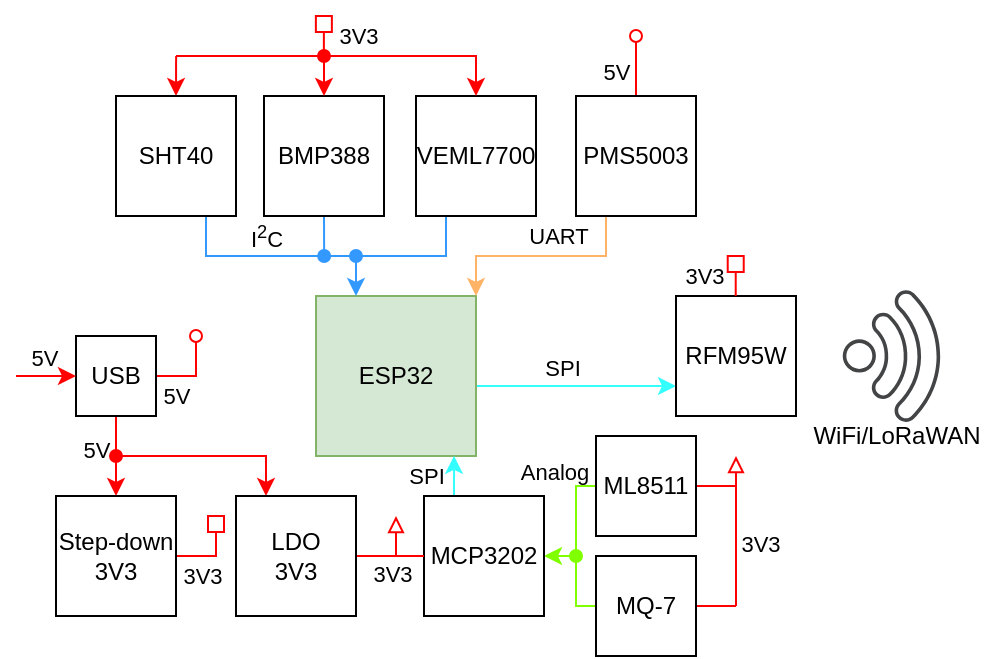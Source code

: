 <mxfile version="15.9.6" type="device"><diagram id="vivSt2kFHctPonEfBJ_j" name="Page-1"><mxGraphModel dx="559" dy="458" grid="1" gridSize="10" guides="1" tooltips="1" connect="1" arrows="1" fold="1" page="1" pageScale="1" pageWidth="827" pageHeight="1169" math="0" shadow="0"><root><mxCell id="0"/><mxCell id="1" parent="0"/><mxCell id="KdXzpf45Eht4HjGZyEPd-55" style="edgeStyle=orthogonalEdgeStyle;rounded=0;orthogonalLoop=1;jettySize=auto;html=1;exitX=1;exitY=0.75;exitDx=0;exitDy=0;entryX=0;entryY=0.75;entryDx=0;entryDy=0;startArrow=none;startFill=0;endArrow=classic;endFill=1;strokeColor=#33FFFF;" edge="1" parent="1" source="Bqol28fpl5zTHuKo9fqw-1" target="KdXzpf45Eht4HjGZyEPd-54"><mxGeometry relative="1" as="geometry"><Array as="points"><mxPoint x="440" y="285"/></Array></mxGeometry></mxCell><mxCell id="KdXzpf45Eht4HjGZyEPd-56" value="SPI" style="edgeLabel;html=1;align=center;verticalAlign=middle;resizable=0;points=[];labelBackgroundColor=none;" vertex="1" connectable="0" parent="KdXzpf45Eht4HjGZyEPd-55"><mxGeometry x="0.44" y="2" relative="1" as="geometry"><mxPoint x="-25" y="-7" as="offset"/></mxGeometry></mxCell><mxCell id="Bqol28fpl5zTHuKo9fqw-1" value="ESP32" style="whiteSpace=wrap;html=1;aspect=fixed;fillColor=#d5e8d4;strokeColor=#82b366;" parent="1" vertex="1"><mxGeometry x="360" y="240" width="80" height="80" as="geometry"/></mxCell><mxCell id="KdXzpf45Eht4HjGZyEPd-26" style="edgeStyle=orthogonalEdgeStyle;rounded=0;orthogonalLoop=1;jettySize=auto;html=1;exitX=0.5;exitY=1;exitDx=0;exitDy=0;entryX=0.5;entryY=0;entryDx=0;entryDy=0;startArrow=none;startFill=0;endArrow=classic;endFill=1;strokeColor=#FF0000;" edge="1" parent="1" source="Bqol28fpl5zTHuKo9fqw-2" target="KdXzpf45Eht4HjGZyEPd-10"><mxGeometry relative="1" as="geometry"/></mxCell><mxCell id="KdXzpf45Eht4HjGZyEPd-27" value="5V" style="edgeLabel;html=1;align=center;verticalAlign=middle;resizable=0;points=[];labelBackgroundColor=none;" vertex="1" connectable="0" parent="KdXzpf45Eht4HjGZyEPd-26"><mxGeometry x="-0.179" relative="1" as="geometry"><mxPoint x="-10" as="offset"/></mxGeometry></mxCell><mxCell id="KdXzpf45Eht4HjGZyEPd-34" style="edgeStyle=orthogonalEdgeStyle;rounded=0;orthogonalLoop=1;jettySize=auto;html=1;exitX=1;exitY=0.5;exitDx=0;exitDy=0;startArrow=none;startFill=0;endArrow=oval;endFill=0;strokeColor=#FF0000;" edge="1" parent="1" source="Bqol28fpl5zTHuKo9fqw-2"><mxGeometry relative="1" as="geometry"><mxPoint x="300" y="260" as="targetPoint"/></mxGeometry></mxCell><mxCell id="KdXzpf45Eht4HjGZyEPd-35" value="5V" style="edgeLabel;html=1;align=center;verticalAlign=middle;resizable=0;points=[];labelBackgroundColor=none;" vertex="1" connectable="0" parent="KdXzpf45Eht4HjGZyEPd-34"><mxGeometry x="-0.24" y="-1" relative="1" as="geometry"><mxPoint x="-5" y="9" as="offset"/></mxGeometry></mxCell><mxCell id="Bqol28fpl5zTHuKo9fqw-2" value="USB" style="whiteSpace=wrap;html=1;aspect=fixed;" parent="1" vertex="1"><mxGeometry x="240" y="260" width="40" height="40" as="geometry"/></mxCell><mxCell id="KdXzpf45Eht4HjGZyEPd-1" value="" style="sketch=0;pointerEvents=1;shadow=0;dashed=0;html=1;strokeColor=none;fillColor=#434445;aspect=fixed;labelPosition=center;verticalLabelPosition=bottom;verticalAlign=top;align=center;outlineConnect=0;shape=mxgraph.vvd.wi_fi;rotation=45;" vertex="1" parent="1"><mxGeometry x="630" y="245" width="50" height="50" as="geometry"/></mxCell><mxCell id="KdXzpf45Eht4HjGZyEPd-2" value="WiFi/LoRaWAN" style="text;html=1;align=center;verticalAlign=middle;resizable=0;points=[];autosize=1;strokeColor=none;fillColor=none;" vertex="1" parent="1"><mxGeometry x="600" y="300" width="100" height="20" as="geometry"/></mxCell><mxCell id="KdXzpf45Eht4HjGZyEPd-28" style="edgeStyle=orthogonalEdgeStyle;rounded=0;orthogonalLoop=1;jettySize=auto;html=1;exitX=1;exitY=0.5;exitDx=0;exitDy=0;startArrow=none;startFill=0;endArrow=box;endFill=0;strokeColor=#FF0000;" edge="1" parent="1" source="KdXzpf45Eht4HjGZyEPd-10"><mxGeometry relative="1" as="geometry"><mxPoint x="310" y="350" as="targetPoint"/><Array as="points"><mxPoint x="310" y="370"/></Array></mxGeometry></mxCell><mxCell id="KdXzpf45Eht4HjGZyEPd-29" value="3V3" style="edgeLabel;html=1;align=center;verticalAlign=middle;resizable=0;points=[];labelBackgroundColor=none;" vertex="1" connectable="0" parent="KdXzpf45Eht4HjGZyEPd-28"><mxGeometry x="-0.642" y="1" relative="1" as="geometry"><mxPoint x="6" y="11" as="offset"/></mxGeometry></mxCell><mxCell id="KdXzpf45Eht4HjGZyEPd-10" value="Step-down&lt;br&gt;3V3" style="whiteSpace=wrap;html=1;aspect=fixed;" vertex="1" parent="1"><mxGeometry x="230" y="340" width="60" height="60" as="geometry"/></mxCell><mxCell id="KdXzpf45Eht4HjGZyEPd-11" value="" style="endArrow=classic;html=1;rounded=0;strokeColor=#FF0000;" edge="1" parent="1"><mxGeometry width="50" height="50" relative="1" as="geometry"><mxPoint x="210" y="280" as="sourcePoint"/><mxPoint x="240" y="280" as="targetPoint"/></mxGeometry></mxCell><mxCell id="KdXzpf45Eht4HjGZyEPd-12" value="5V" style="edgeLabel;html=1;align=center;verticalAlign=middle;resizable=0;points=[];labelBackgroundColor=none;" vertex="1" connectable="0" parent="KdXzpf45Eht4HjGZyEPd-11"><mxGeometry x="-0.61" relative="1" as="geometry"><mxPoint x="8" y="-9" as="offset"/></mxGeometry></mxCell><mxCell id="KdXzpf45Eht4HjGZyEPd-17" style="edgeStyle=orthogonalEdgeStyle;rounded=0;orthogonalLoop=1;jettySize=auto;html=1;exitX=0.5;exitY=0;exitDx=0;exitDy=0;strokeColor=#FF0000;endArrow=none;endFill=0;startArrow=classic;startFill=1;" edge="1" parent="1" source="KdXzpf45Eht4HjGZyEPd-13"><mxGeometry relative="1" as="geometry"><mxPoint x="290.056" y="120" as="targetPoint"/></mxGeometry></mxCell><mxCell id="KdXzpf45Eht4HjGZyEPd-22" style="edgeStyle=orthogonalEdgeStyle;rounded=0;orthogonalLoop=1;jettySize=auto;html=1;exitX=0.75;exitY=1;exitDx=0;exitDy=0;entryX=0.25;entryY=0;entryDx=0;entryDy=0;startArrow=none;startFill=0;endArrow=classic;endFill=1;strokeColor=#3399FF;" edge="1" parent="1" source="KdXzpf45Eht4HjGZyEPd-13" target="Bqol28fpl5zTHuKo9fqw-1"><mxGeometry relative="1" as="geometry"/></mxCell><mxCell id="KdXzpf45Eht4HjGZyEPd-25" value="I&lt;sup&gt;2&lt;/sup&gt;C" style="edgeLabel;html=1;align=center;verticalAlign=middle;resizable=0;points=[];labelBackgroundColor=none;" vertex="1" connectable="0" parent="KdXzpf45Eht4HjGZyEPd-22"><mxGeometry x="-0.177" relative="1" as="geometry"><mxPoint x="2" y="-10" as="offset"/></mxGeometry></mxCell><mxCell id="KdXzpf45Eht4HjGZyEPd-13" value="SHT40" style="whiteSpace=wrap;html=1;aspect=fixed;" vertex="1" parent="1"><mxGeometry x="260" y="140" width="60" height="60" as="geometry"/></mxCell><mxCell id="KdXzpf45Eht4HjGZyEPd-23" style="edgeStyle=orthogonalEdgeStyle;rounded=0;orthogonalLoop=1;jettySize=auto;html=1;exitX=0.5;exitY=1;exitDx=0;exitDy=0;startArrow=none;startFill=0;endArrow=oval;endFill=1;strokeColor=#3399FF;" edge="1" parent="1" source="KdXzpf45Eht4HjGZyEPd-14"><mxGeometry relative="1" as="geometry"><mxPoint x="364.077" y="220" as="targetPoint"/></mxGeometry></mxCell><mxCell id="KdXzpf45Eht4HjGZyEPd-14" value="BMP388" style="whiteSpace=wrap;html=1;aspect=fixed;" vertex="1" parent="1"><mxGeometry x="334" y="140" width="60" height="60" as="geometry"/></mxCell><mxCell id="KdXzpf45Eht4HjGZyEPd-24" style="edgeStyle=orthogonalEdgeStyle;rounded=0;orthogonalLoop=1;jettySize=auto;html=1;exitX=0.25;exitY=1;exitDx=0;exitDy=0;startArrow=none;startFill=0;endArrow=oval;endFill=1;strokeColor=#3399FF;" edge="1" parent="1" source="KdXzpf45Eht4HjGZyEPd-15"><mxGeometry relative="1" as="geometry"><mxPoint x="380" y="220" as="targetPoint"/><Array as="points"><mxPoint x="425" y="220"/></Array></mxGeometry></mxCell><mxCell id="KdXzpf45Eht4HjGZyEPd-15" value="VEML7700" style="whiteSpace=wrap;html=1;aspect=fixed;" vertex="1" parent="1"><mxGeometry x="410" y="140" width="60" height="60" as="geometry"/></mxCell><mxCell id="KdXzpf45Eht4HjGZyEPd-36" style="edgeStyle=orthogonalEdgeStyle;rounded=0;orthogonalLoop=1;jettySize=auto;html=1;exitX=0.5;exitY=0;exitDx=0;exitDy=0;startArrow=none;startFill=0;endArrow=oval;endFill=0;strokeColor=#FF0000;" edge="1" parent="1" source="KdXzpf45Eht4HjGZyEPd-16"><mxGeometry relative="1" as="geometry"><mxPoint x="520" y="110" as="targetPoint"/></mxGeometry></mxCell><mxCell id="KdXzpf45Eht4HjGZyEPd-37" value="5V" style="edgeLabel;html=1;align=center;verticalAlign=middle;resizable=0;points=[];labelBackgroundColor=none;" vertex="1" connectable="0" parent="KdXzpf45Eht4HjGZyEPd-36"><mxGeometry x="-0.16" relative="1" as="geometry"><mxPoint x="-10" as="offset"/></mxGeometry></mxCell><mxCell id="KdXzpf45Eht4HjGZyEPd-38" style="edgeStyle=orthogonalEdgeStyle;rounded=0;orthogonalLoop=1;jettySize=auto;html=1;exitX=0.25;exitY=1;exitDx=0;exitDy=0;entryX=1;entryY=0;entryDx=0;entryDy=0;startArrow=none;startFill=0;endArrow=classic;endFill=1;strokeColor=#FFB366;" edge="1" parent="1" source="KdXzpf45Eht4HjGZyEPd-16" target="Bqol28fpl5zTHuKo9fqw-1"><mxGeometry relative="1" as="geometry"/></mxCell><mxCell id="KdXzpf45Eht4HjGZyEPd-39" value="UART" style="edgeLabel;html=1;align=center;verticalAlign=middle;resizable=0;points=[];labelBackgroundColor=none;" vertex="1" connectable="0" parent="KdXzpf45Eht4HjGZyEPd-38"><mxGeometry x="-0.072" y="1" relative="1" as="geometry"><mxPoint x="4" y="-11" as="offset"/></mxGeometry></mxCell><mxCell id="KdXzpf45Eht4HjGZyEPd-16" value="PMS5003" style="whiteSpace=wrap;html=1;aspect=fixed;" vertex="1" parent="1"><mxGeometry x="490" y="140" width="60" height="60" as="geometry"/></mxCell><mxCell id="KdXzpf45Eht4HjGZyEPd-18" value="" style="endArrow=classic;html=1;rounded=0;strokeColor=#FF0000;entryX=0.5;entryY=0;entryDx=0;entryDy=0;" edge="1" parent="1" target="KdXzpf45Eht4HjGZyEPd-15"><mxGeometry width="50" height="50" relative="1" as="geometry"><mxPoint x="290" y="120" as="sourcePoint"/><mxPoint x="460" y="120" as="targetPoint"/><Array as="points"><mxPoint x="440" y="120"/></Array></mxGeometry></mxCell><mxCell id="KdXzpf45Eht4HjGZyEPd-21" value="3V3" style="edgeLabel;html=1;align=center;verticalAlign=middle;resizable=0;points=[];labelBackgroundColor=none;" vertex="1" connectable="0" parent="KdXzpf45Eht4HjGZyEPd-18"><mxGeometry x="0.098" relative="1" as="geometry"><mxPoint x="-3" y="-10" as="offset"/></mxGeometry></mxCell><mxCell id="KdXzpf45Eht4HjGZyEPd-19" value="" style="endArrow=oval;startArrow=classic;html=1;rounded=0;strokeColor=#FF0000;exitX=0.5;exitY=0;exitDx=0;exitDy=0;endFill=1;" edge="1" parent="1" source="KdXzpf45Eht4HjGZyEPd-14"><mxGeometry width="50" height="50" relative="1" as="geometry"><mxPoint x="400" y="200" as="sourcePoint"/><mxPoint x="364" y="120" as="targetPoint"/></mxGeometry></mxCell><mxCell id="KdXzpf45Eht4HjGZyEPd-20" value="" style="endArrow=box;html=1;rounded=0;strokeColor=#FF0000;endFill=0;" edge="1" parent="1"><mxGeometry width="50" height="50" relative="1" as="geometry"><mxPoint x="363.94" y="120" as="sourcePoint"/><mxPoint x="363.94" y="100" as="targetPoint"/></mxGeometry></mxCell><mxCell id="KdXzpf45Eht4HjGZyEPd-31" style="edgeStyle=orthogonalEdgeStyle;rounded=0;orthogonalLoop=1;jettySize=auto;html=1;exitX=0.25;exitY=0;exitDx=0;exitDy=0;startArrow=classic;startFill=1;endArrow=oval;endFill=1;strokeColor=#FF0000;" edge="1" parent="1" source="KdXzpf45Eht4HjGZyEPd-30"><mxGeometry relative="1" as="geometry"><mxPoint x="260" y="320" as="targetPoint"/><Array as="points"><mxPoint x="335" y="320"/></Array></mxGeometry></mxCell><mxCell id="KdXzpf45Eht4HjGZyEPd-32" style="edgeStyle=orthogonalEdgeStyle;rounded=0;orthogonalLoop=1;jettySize=auto;html=1;exitX=1;exitY=0.5;exitDx=0;exitDy=0;startArrow=none;startFill=0;endArrow=block;endFill=0;strokeColor=#FF0000;" edge="1" parent="1" source="KdXzpf45Eht4HjGZyEPd-30"><mxGeometry relative="1" as="geometry"><mxPoint x="400" y="350" as="targetPoint"/></mxGeometry></mxCell><mxCell id="KdXzpf45Eht4HjGZyEPd-33" value="3V3" style="edgeLabel;html=1;align=center;verticalAlign=middle;resizable=0;points=[];labelBackgroundColor=none;" vertex="1" connectable="0" parent="KdXzpf45Eht4HjGZyEPd-32"><mxGeometry x="-0.229" y="-1" relative="1" as="geometry"><mxPoint x="2" y="8" as="offset"/></mxGeometry></mxCell><mxCell id="KdXzpf45Eht4HjGZyEPd-30" value="LDO&lt;br&gt;3V3" style="whiteSpace=wrap;html=1;aspect=fixed;" vertex="1" parent="1"><mxGeometry x="320" y="340" width="60" height="60" as="geometry"/></mxCell><mxCell id="KdXzpf45Eht4HjGZyEPd-46" style="edgeStyle=orthogonalEdgeStyle;rounded=0;orthogonalLoop=1;jettySize=auto;html=1;exitX=1;exitY=0.5;exitDx=0;exitDy=0;startArrow=none;startFill=0;endArrow=none;endFill=0;strokeColor=#FF0000;" edge="1" parent="1" source="KdXzpf45Eht4HjGZyEPd-40"><mxGeometry relative="1" as="geometry"><mxPoint x="570" y="334.997" as="targetPoint"/></mxGeometry></mxCell><mxCell id="KdXzpf45Eht4HjGZyEPd-48" style="edgeStyle=orthogonalEdgeStyle;rounded=0;orthogonalLoop=1;jettySize=auto;html=1;exitX=0;exitY=0.5;exitDx=0;exitDy=0;entryX=1;entryY=0.5;entryDx=0;entryDy=0;startArrow=none;startFill=0;endArrow=classic;endFill=1;strokeColor=#80FF00;" edge="1" parent="1" source="KdXzpf45Eht4HjGZyEPd-40" target="KdXzpf45Eht4HjGZyEPd-42"><mxGeometry relative="1" as="geometry"><Array as="points"><mxPoint x="490" y="335"/><mxPoint x="490" y="370"/></Array></mxGeometry></mxCell><mxCell id="KdXzpf45Eht4HjGZyEPd-50" value="Analog" style="edgeLabel;html=1;align=center;verticalAlign=middle;resizable=0;points=[];labelBackgroundColor=none;" vertex="1" connectable="0" parent="KdXzpf45Eht4HjGZyEPd-48"><mxGeometry x="-0.329" relative="1" as="geometry"><mxPoint x="-11" y="-18" as="offset"/></mxGeometry></mxCell><mxCell id="KdXzpf45Eht4HjGZyEPd-40" value="ML8511" style="whiteSpace=wrap;html=1;aspect=fixed;" vertex="1" parent="1"><mxGeometry x="500" y="310" width="50" height="50" as="geometry"/></mxCell><mxCell id="KdXzpf45Eht4HjGZyEPd-45" style="edgeStyle=orthogonalEdgeStyle;rounded=0;orthogonalLoop=1;jettySize=auto;html=1;exitX=1;exitY=0.5;exitDx=0;exitDy=0;startArrow=none;startFill=0;endArrow=none;endFill=0;strokeColor=#FF0000;" edge="1" parent="1" source="KdXzpf45Eht4HjGZyEPd-41"><mxGeometry relative="1" as="geometry"><mxPoint x="570" y="394.993" as="targetPoint"/></mxGeometry></mxCell><mxCell id="KdXzpf45Eht4HjGZyEPd-49" style="edgeStyle=orthogonalEdgeStyle;rounded=0;orthogonalLoop=1;jettySize=auto;html=1;exitX=0;exitY=0.5;exitDx=0;exitDy=0;startArrow=none;startFill=0;endArrow=oval;endFill=1;strokeColor=#80FF00;" edge="1" parent="1" source="KdXzpf45Eht4HjGZyEPd-41"><mxGeometry relative="1" as="geometry"><mxPoint x="490" y="370" as="targetPoint"/></mxGeometry></mxCell><mxCell id="KdXzpf45Eht4HjGZyEPd-41" value="MQ-7" style="whiteSpace=wrap;html=1;aspect=fixed;" vertex="1" parent="1"><mxGeometry x="500" y="370" width="50" height="50" as="geometry"/></mxCell><mxCell id="KdXzpf45Eht4HjGZyEPd-52" style="edgeStyle=orthogonalEdgeStyle;rounded=0;orthogonalLoop=1;jettySize=auto;html=1;exitX=0.25;exitY=0;exitDx=0;exitDy=0;entryX=0.863;entryY=0.999;entryDx=0;entryDy=0;entryPerimeter=0;startArrow=none;startFill=0;endArrow=classic;endFill=1;strokeColor=#33FFFF;" edge="1" parent="1" source="KdXzpf45Eht4HjGZyEPd-42" target="Bqol28fpl5zTHuKo9fqw-1"><mxGeometry relative="1" as="geometry"/></mxCell><mxCell id="KdXzpf45Eht4HjGZyEPd-53" value="SPI" style="edgeLabel;html=1;align=center;verticalAlign=middle;resizable=0;points=[];labelBackgroundColor=none;" vertex="1" connectable="0" parent="KdXzpf45Eht4HjGZyEPd-52"><mxGeometry x="-0.207" y="1" relative="1" as="geometry"><mxPoint x="-13" y="-2" as="offset"/></mxGeometry></mxCell><mxCell id="KdXzpf45Eht4HjGZyEPd-42" value="MCP3202" style="whiteSpace=wrap;html=1;aspect=fixed;" vertex="1" parent="1"><mxGeometry x="414" y="340" width="60" height="60" as="geometry"/></mxCell><mxCell id="KdXzpf45Eht4HjGZyEPd-43" value="" style="endArrow=none;html=1;rounded=0;strokeColor=#FF0000;entryX=0;entryY=0.5;entryDx=0;entryDy=0;" edge="1" parent="1" target="KdXzpf45Eht4HjGZyEPd-42"><mxGeometry width="50" height="50" relative="1" as="geometry"><mxPoint x="400" y="370" as="sourcePoint"/><mxPoint x="460" y="310" as="targetPoint"/></mxGeometry></mxCell><mxCell id="KdXzpf45Eht4HjGZyEPd-44" value="" style="endArrow=block;html=1;rounded=0;strokeColor=#FF0000;endFill=0;" edge="1" parent="1"><mxGeometry width="50" height="50" relative="1" as="geometry"><mxPoint x="570" y="395" as="sourcePoint"/><mxPoint x="570" y="320" as="targetPoint"/></mxGeometry></mxCell><mxCell id="KdXzpf45Eht4HjGZyEPd-47" value="3V3" style="edgeLabel;html=1;align=center;verticalAlign=middle;resizable=0;points=[];labelBackgroundColor=none;" vertex="1" connectable="0" parent="KdXzpf45Eht4HjGZyEPd-44"><mxGeometry x="0.143" relative="1" as="geometry"><mxPoint x="12" y="12" as="offset"/></mxGeometry></mxCell><mxCell id="KdXzpf45Eht4HjGZyEPd-54" value="RFM95W" style="whiteSpace=wrap;html=1;aspect=fixed;" vertex="1" parent="1"><mxGeometry x="540" y="240" width="60" height="60" as="geometry"/></mxCell><mxCell id="KdXzpf45Eht4HjGZyEPd-57" value="" style="endArrow=box;html=1;rounded=0;strokeColor=#FF0000;endFill=0;" edge="1" parent="1"><mxGeometry width="50" height="50" relative="1" as="geometry"><mxPoint x="569.86" y="240" as="sourcePoint"/><mxPoint x="569.86" y="220" as="targetPoint"/></mxGeometry></mxCell><mxCell id="KdXzpf45Eht4HjGZyEPd-58" value="3V3" style="edgeLabel;html=1;align=center;verticalAlign=middle;resizable=0;points=[];labelBackgroundColor=none;" vertex="1" connectable="0" parent="KdXzpf45Eht4HjGZyEPd-57"><mxGeometry x="-0.256" relative="1" as="geometry"><mxPoint x="-16" y="-3" as="offset"/></mxGeometry></mxCell></root></mxGraphModel></diagram></mxfile>